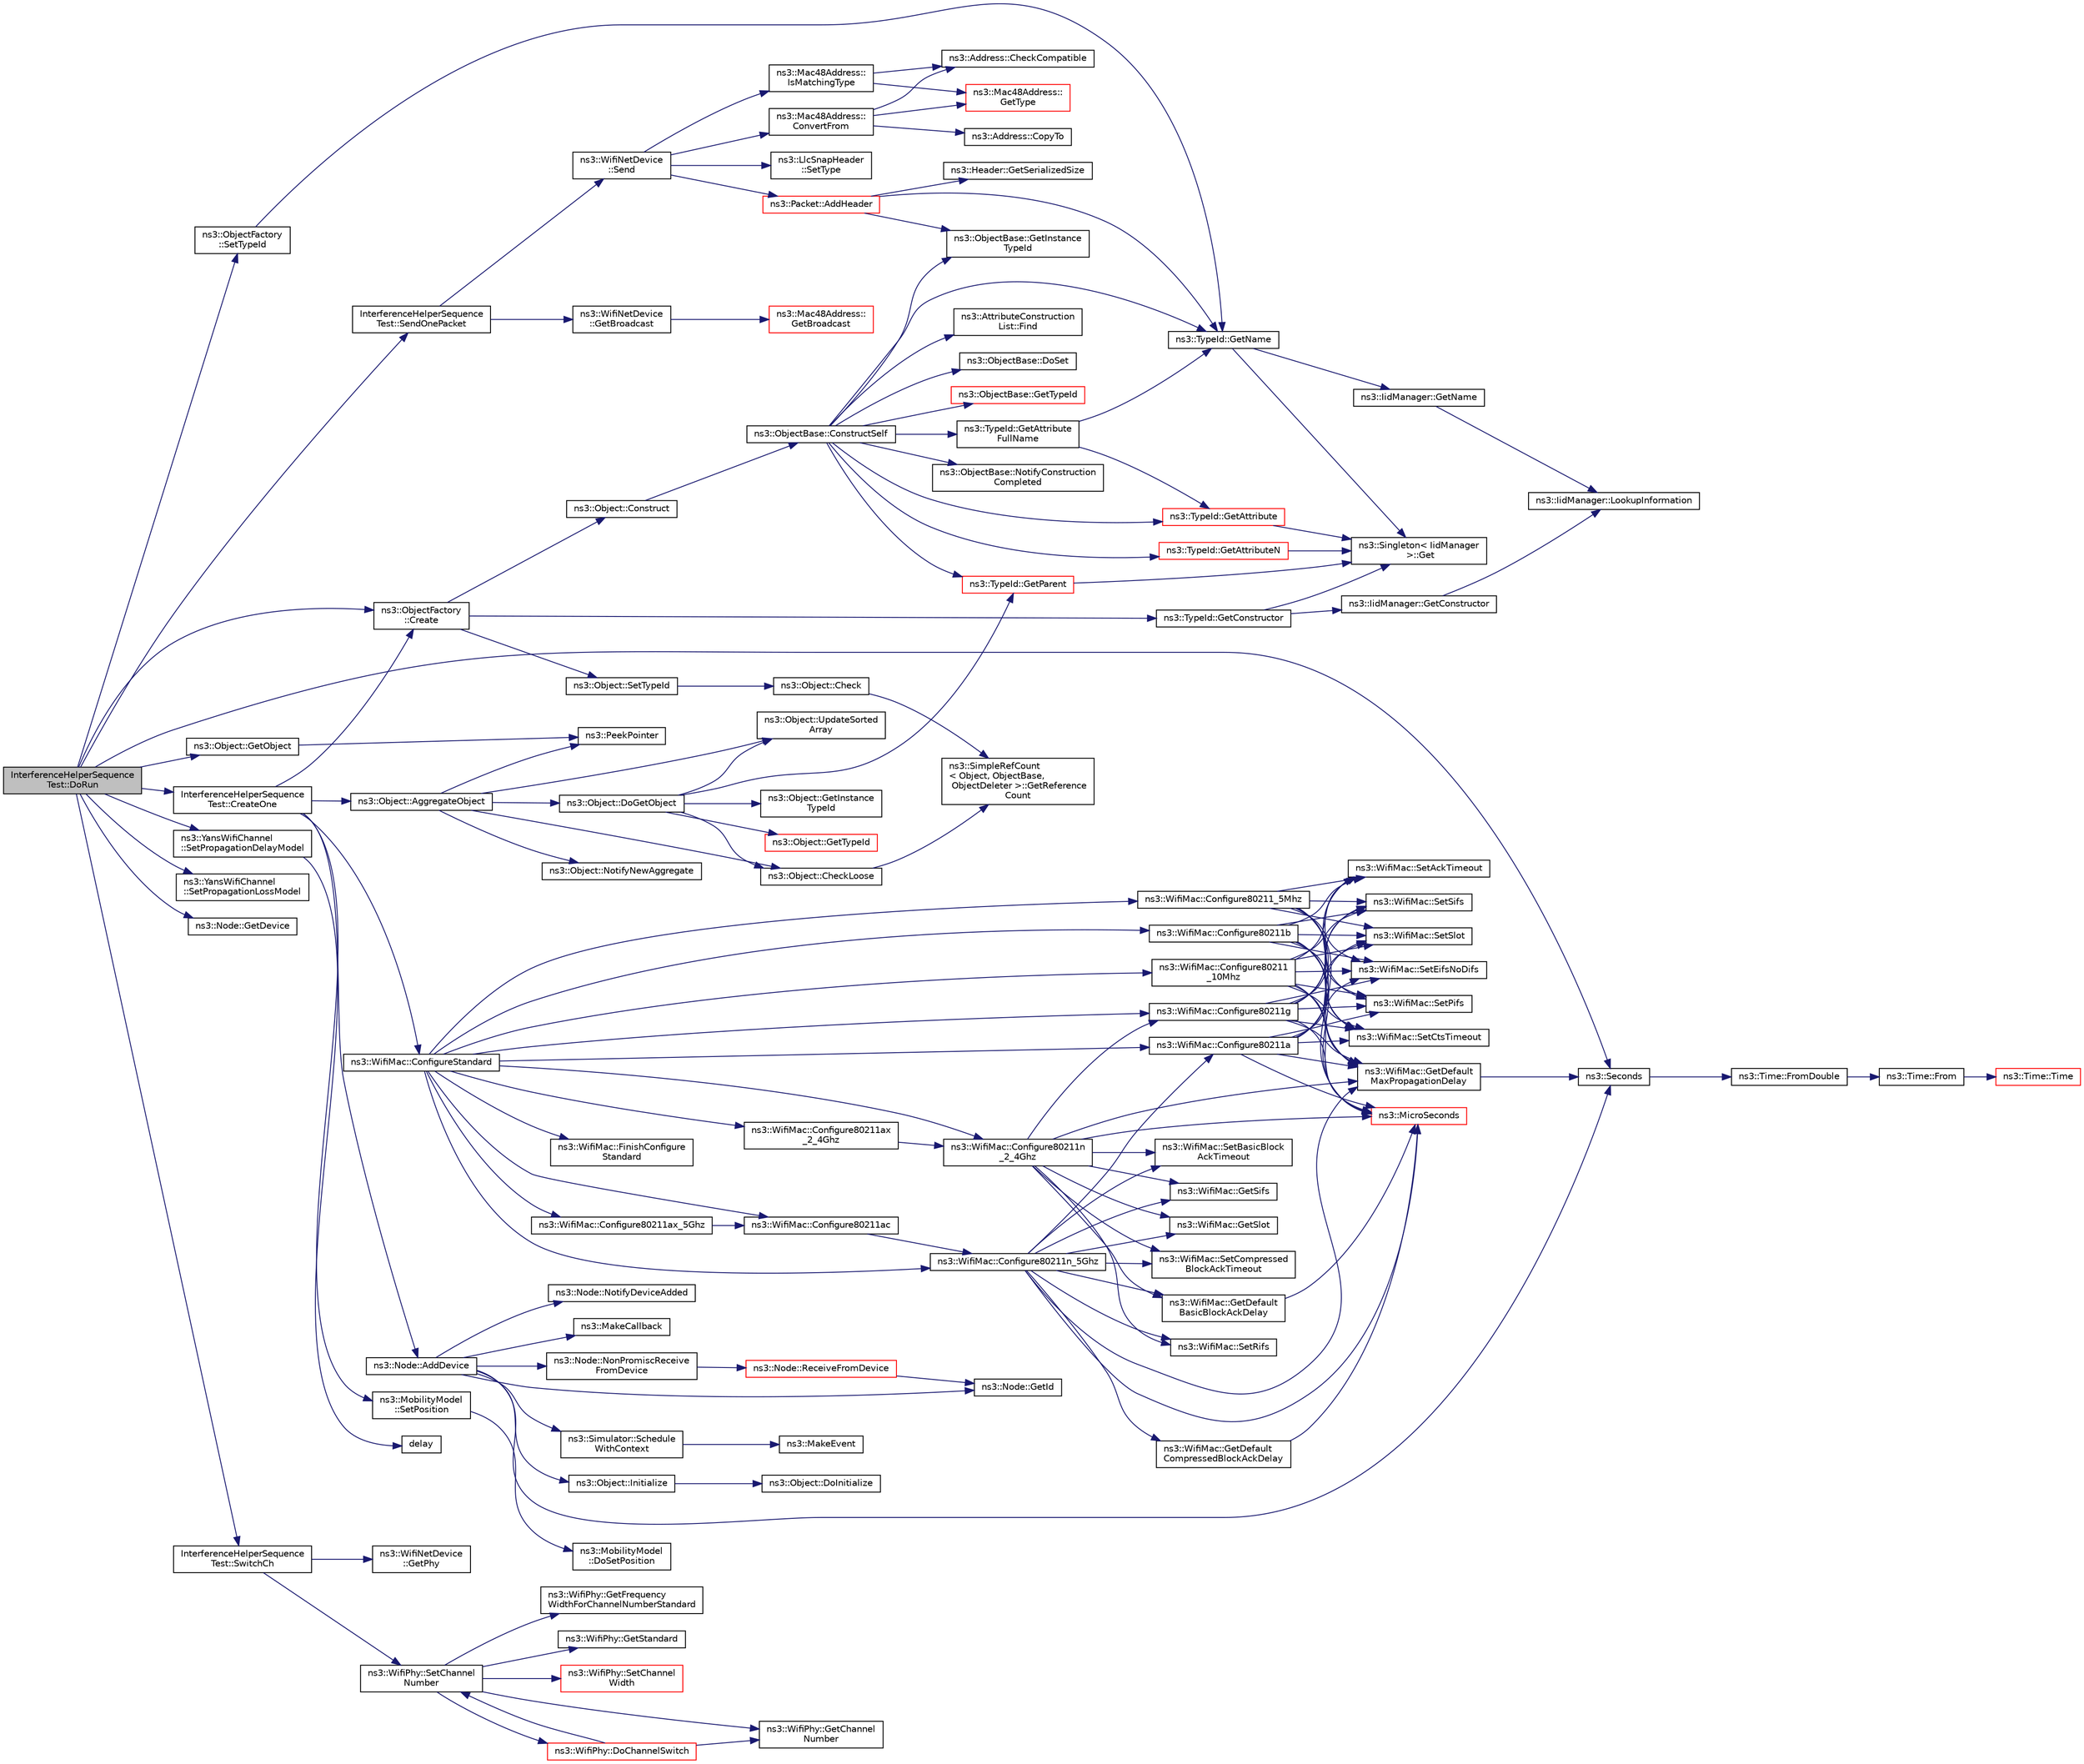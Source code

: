 digraph "InterferenceHelperSequenceTest::DoRun"
{
  edge [fontname="Helvetica",fontsize="10",labelfontname="Helvetica",labelfontsize="10"];
  node [fontname="Helvetica",fontsize="10",shape=record];
  rankdir="LR";
  Node1 [label="InterferenceHelperSequence\lTest::DoRun",height=0.2,width=0.4,color="black", fillcolor="grey75", style="filled", fontcolor="black"];
  Node1 -> Node2 [color="midnightblue",fontsize="10",style="solid"];
  Node2 [label="ns3::ObjectFactory\l::SetTypeId",height=0.2,width=0.4,color="black", fillcolor="white", style="filled",URL="$d5/d0d/classns3_1_1ObjectFactory.html#a77dcd099064038a1eb7a6b8251229ec3"];
  Node2 -> Node3 [color="midnightblue",fontsize="10",style="solid"];
  Node3 [label="ns3::TypeId::GetName",height=0.2,width=0.4,color="black", fillcolor="white", style="filled",URL="$d6/d11/classns3_1_1TypeId.html#aa3c41c79ae428b3cb396a9c6bb3ef314"];
  Node3 -> Node4 [color="midnightblue",fontsize="10",style="solid"];
  Node4 [label="ns3::Singleton\< IidManager\l \>::Get",height=0.2,width=0.4,color="black", fillcolor="white", style="filled",URL="$d8/d77/classns3_1_1Singleton.html#a80a2cd3c25a27ea72add7a9f7a141ffa"];
  Node3 -> Node5 [color="midnightblue",fontsize="10",style="solid"];
  Node5 [label="ns3::IidManager::GetName",height=0.2,width=0.4,color="black", fillcolor="white", style="filled",URL="$d4/d1c/classns3_1_1IidManager.html#a5d68d0f0f44594dcdec239dbdb5bf53c"];
  Node5 -> Node6 [color="midnightblue",fontsize="10",style="solid"];
  Node6 [label="ns3::IidManager::LookupInformation",height=0.2,width=0.4,color="black", fillcolor="white", style="filled",URL="$d4/d1c/classns3_1_1IidManager.html#a6b1f4ba2815dba27a377e8a8db2384cf"];
  Node1 -> Node7 [color="midnightblue",fontsize="10",style="solid"];
  Node7 [label="ns3::ObjectFactory\l::Create",height=0.2,width=0.4,color="black", fillcolor="white", style="filled",URL="$d5/d0d/classns3_1_1ObjectFactory.html#a18152e93f0a6fe184ed7300cb31e9896"];
  Node7 -> Node8 [color="midnightblue",fontsize="10",style="solid"];
  Node8 [label="ns3::TypeId::GetConstructor",height=0.2,width=0.4,color="black", fillcolor="white", style="filled",URL="$d6/d11/classns3_1_1TypeId.html#ad9b0bc71ee7593a1ff23ff8d53938e95"];
  Node8 -> Node4 [color="midnightblue",fontsize="10",style="solid"];
  Node8 -> Node9 [color="midnightblue",fontsize="10",style="solid"];
  Node9 [label="ns3::IidManager::GetConstructor",height=0.2,width=0.4,color="black", fillcolor="white", style="filled",URL="$d4/d1c/classns3_1_1IidManager.html#ab10b30abe7efc5456b7930aab8638280"];
  Node9 -> Node6 [color="midnightblue",fontsize="10",style="solid"];
  Node7 -> Node10 [color="midnightblue",fontsize="10",style="solid"];
  Node10 [label="ns3::Object::SetTypeId",height=0.2,width=0.4,color="black", fillcolor="white", style="filled",URL="$d9/d77/classns3_1_1Object.html#a19b1ebd8ec8fe404845e665880a6c5ad"];
  Node10 -> Node11 [color="midnightblue",fontsize="10",style="solid"];
  Node11 [label="ns3::Object::Check",height=0.2,width=0.4,color="black", fillcolor="white", style="filled",URL="$d9/d77/classns3_1_1Object.html#a7e7f89fb0a81d0189cbcacee64b67e4e"];
  Node11 -> Node12 [color="midnightblue",fontsize="10",style="solid"];
  Node12 [label="ns3::SimpleRefCount\l\< Object, ObjectBase,\l ObjectDeleter \>::GetReference\lCount",height=0.2,width=0.4,color="black", fillcolor="white", style="filled",URL="$da/da1/classns3_1_1SimpleRefCount.html#a05378396c93bcc7d6bf78a9ee9ae9cca"];
  Node7 -> Node13 [color="midnightblue",fontsize="10",style="solid"];
  Node13 [label="ns3::Object::Construct",height=0.2,width=0.4,color="black", fillcolor="white", style="filled",URL="$d9/d77/classns3_1_1Object.html#a636e8411dc5228771f45c9b805d348fa"];
  Node13 -> Node14 [color="midnightblue",fontsize="10",style="solid"];
  Node14 [label="ns3::ObjectBase::ConstructSelf",height=0.2,width=0.4,color="black", fillcolor="white", style="filled",URL="$d2/dac/classns3_1_1ObjectBase.html#a5cda18dec6d0744cb652a3ed60056958"];
  Node14 -> Node15 [color="midnightblue",fontsize="10",style="solid"];
  Node15 [label="ns3::ObjectBase::GetInstance\lTypeId",height=0.2,width=0.4,color="black", fillcolor="white", style="filled",URL="$d2/dac/classns3_1_1ObjectBase.html#abe5b43a6f5b99a92a4c3122db31f06fb"];
  Node14 -> Node3 [color="midnightblue",fontsize="10",style="solid"];
  Node14 -> Node16 [color="midnightblue",fontsize="10",style="solid"];
  Node16 [label="ns3::TypeId::GetAttributeN",height=0.2,width=0.4,color="red", fillcolor="white", style="filled",URL="$d6/d11/classns3_1_1TypeId.html#a679c4713f613126a51eb400b345302cb"];
  Node16 -> Node4 [color="midnightblue",fontsize="10",style="solid"];
  Node14 -> Node17 [color="midnightblue",fontsize="10",style="solid"];
  Node17 [label="ns3::TypeId::GetAttribute",height=0.2,width=0.4,color="red", fillcolor="white", style="filled",URL="$d6/d11/classns3_1_1TypeId.html#aa1b746e64e606f94cbedda7cf89788c2"];
  Node17 -> Node4 [color="midnightblue",fontsize="10",style="solid"];
  Node14 -> Node18 [color="midnightblue",fontsize="10",style="solid"];
  Node18 [label="ns3::AttributeConstruction\lList::Find",height=0.2,width=0.4,color="black", fillcolor="white", style="filled",URL="$d3/df3/classns3_1_1AttributeConstructionList.html#a22de5cf3e1bcd9dc6c7748fc911811b4"];
  Node14 -> Node19 [color="midnightblue",fontsize="10",style="solid"];
  Node19 [label="ns3::ObjectBase::DoSet",height=0.2,width=0.4,color="black", fillcolor="white", style="filled",URL="$d2/dac/classns3_1_1ObjectBase.html#afe5f2f7b2fabc99aa33f9bb434e3b695"];
  Node14 -> Node20 [color="midnightblue",fontsize="10",style="solid"];
  Node20 [label="ns3::TypeId::GetAttribute\lFullName",height=0.2,width=0.4,color="black", fillcolor="white", style="filled",URL="$d6/d11/classns3_1_1TypeId.html#a1da5483f43630ea65952099fc39944a2"];
  Node20 -> Node17 [color="midnightblue",fontsize="10",style="solid"];
  Node20 -> Node3 [color="midnightblue",fontsize="10",style="solid"];
  Node14 -> Node21 [color="midnightblue",fontsize="10",style="solid"];
  Node21 [label="ns3::TypeId::GetParent",height=0.2,width=0.4,color="red", fillcolor="white", style="filled",URL="$d6/d11/classns3_1_1TypeId.html#ac51f28398d2ef1f9a7790047c43dd22c"];
  Node21 -> Node4 [color="midnightblue",fontsize="10",style="solid"];
  Node14 -> Node22 [color="midnightblue",fontsize="10",style="solid"];
  Node22 [label="ns3::ObjectBase::GetTypeId",height=0.2,width=0.4,color="red", fillcolor="white", style="filled",URL="$d2/dac/classns3_1_1ObjectBase.html#a2b870298ebceaaeffc9d65e15c022eac"];
  Node14 -> Node23 [color="midnightblue",fontsize="10",style="solid"];
  Node23 [label="ns3::ObjectBase::NotifyConstruction\lCompleted",height=0.2,width=0.4,color="black", fillcolor="white", style="filled",URL="$d2/dac/classns3_1_1ObjectBase.html#aa349348317dbdb62a7ee1df89db1eb8b"];
  Node1 -> Node24 [color="midnightblue",fontsize="10",style="solid"];
  Node24 [label="ns3::YansWifiChannel\l::SetPropagationDelayModel",height=0.2,width=0.4,color="black", fillcolor="white", style="filled",URL="$d3/df5/classns3_1_1YansWifiChannel.html#a51ebdd5a1d897dc46cf9783ac2879b98"];
  Node24 -> Node25 [color="midnightblue",fontsize="10",style="solid"];
  Node25 [label="delay",height=0.2,width=0.4,color="black", fillcolor="white", style="filled",URL="$d8/d68/lte_2model_2fading-traces_2fading__trace__generator_8m.html#a7964e6aa8f61a9d28973c8267a606ad8"];
  Node1 -> Node26 [color="midnightblue",fontsize="10",style="solid"];
  Node26 [label="ns3::YansWifiChannel\l::SetPropagationLossModel",height=0.2,width=0.4,color="black", fillcolor="white", style="filled",URL="$d3/df5/classns3_1_1YansWifiChannel.html#ad2f92be1fb34be0075141cbb4f779191"];
  Node1 -> Node27 [color="midnightblue",fontsize="10",style="solid"];
  Node27 [label="InterferenceHelperSequence\lTest::CreateOne",height=0.2,width=0.4,color="black", fillcolor="white", style="filled",URL="$de/dcf/classInterferenceHelperSequenceTest.html#aaf6b2c6dc1b1c6abf0743b018e78544a"];
  Node27 -> Node7 [color="midnightblue",fontsize="10",style="solid"];
  Node27 -> Node28 [color="midnightblue",fontsize="10",style="solid"];
  Node28 [label="ns3::WifiMac::ConfigureStandard",height=0.2,width=0.4,color="black", fillcolor="white", style="filled",URL="$d4/d7c/classns3_1_1WifiMac.html#a16ec5352c804df83e42159ab4e2e73d8"];
  Node28 -> Node29 [color="midnightblue",fontsize="10",style="solid"];
  Node29 [label="ns3::WifiMac::Configure80211a",height=0.2,width=0.4,color="black", fillcolor="white", style="filled",URL="$d4/d7c/classns3_1_1WifiMac.html#a943b3ecf94ab4a55fab61b36d2ccd1ea"];
  Node29 -> Node30 [color="midnightblue",fontsize="10",style="solid"];
  Node30 [label="ns3::WifiMac::SetSifs",height=0.2,width=0.4,color="black", fillcolor="white", style="filled",URL="$d4/d7c/classns3_1_1WifiMac.html#af537fb3227ff6a886c00cebfe2674807"];
  Node29 -> Node31 [color="midnightblue",fontsize="10",style="solid"];
  Node31 [label="ns3::MicroSeconds",height=0.2,width=0.4,color="red", fillcolor="white", style="filled",URL="$d1/dec/group__timecivil.html#ga17465a639c8d1464e76538afdd78a9f0"];
  Node29 -> Node32 [color="midnightblue",fontsize="10",style="solid"];
  Node32 [label="ns3::WifiMac::SetSlot",height=0.2,width=0.4,color="black", fillcolor="white", style="filled",URL="$d4/d7c/classns3_1_1WifiMac.html#aa893e7f687659bc0e00ac00acf06a40f"];
  Node29 -> Node33 [color="midnightblue",fontsize="10",style="solid"];
  Node33 [label="ns3::WifiMac::SetEifsNoDifs",height=0.2,width=0.4,color="black", fillcolor="white", style="filled",URL="$d4/d7c/classns3_1_1WifiMac.html#aa899e0f0a0b3316b4a66876643fe87f5"];
  Node29 -> Node34 [color="midnightblue",fontsize="10",style="solid"];
  Node34 [label="ns3::WifiMac::SetPifs",height=0.2,width=0.4,color="black", fillcolor="white", style="filled",URL="$d4/d7c/classns3_1_1WifiMac.html#a5be0d3689d1669b637bbe0fed2a7e287"];
  Node29 -> Node35 [color="midnightblue",fontsize="10",style="solid"];
  Node35 [label="ns3::WifiMac::SetCtsTimeout",height=0.2,width=0.4,color="black", fillcolor="white", style="filled",URL="$d4/d7c/classns3_1_1WifiMac.html#af803f882030d1b367407af43f82d8c13"];
  Node29 -> Node36 [color="midnightblue",fontsize="10",style="solid"];
  Node36 [label="ns3::WifiMac::GetDefault\lMaxPropagationDelay",height=0.2,width=0.4,color="black", fillcolor="white", style="filled",URL="$d4/d7c/classns3_1_1WifiMac.html#a532b1611ce6a3ece041e4d2d9d582876"];
  Node36 -> Node37 [color="midnightblue",fontsize="10",style="solid"];
  Node37 [label="ns3::Seconds",height=0.2,width=0.4,color="black", fillcolor="white", style="filled",URL="$d1/dec/group__timecivil.html#ga33c34b816f8ff6628e33d5c8e9713b9e"];
  Node37 -> Node38 [color="midnightblue",fontsize="10",style="solid"];
  Node38 [label="ns3::Time::FromDouble",height=0.2,width=0.4,color="black", fillcolor="white", style="filled",URL="$dc/d04/classns3_1_1Time.html#a60e845f4a74e62495b86356afe604cb4"];
  Node38 -> Node39 [color="midnightblue",fontsize="10",style="solid"];
  Node39 [label="ns3::Time::From",height=0.2,width=0.4,color="black", fillcolor="white", style="filled",URL="$dc/d04/classns3_1_1Time.html#a34e4acc13d0e08cc8cb9cd3b838b9baf"];
  Node39 -> Node40 [color="midnightblue",fontsize="10",style="solid"];
  Node40 [label="ns3::Time::Time",height=0.2,width=0.4,color="red", fillcolor="white", style="filled",URL="$dc/d04/classns3_1_1Time.html#a8a39dc1b8cbbd7fe6d940e492d1b925e"];
  Node29 -> Node41 [color="midnightblue",fontsize="10",style="solid"];
  Node41 [label="ns3::WifiMac::SetAckTimeout",height=0.2,width=0.4,color="black", fillcolor="white", style="filled",URL="$d4/d7c/classns3_1_1WifiMac.html#a42c8acb7dec6b7f9d01d568fd21f2e3e"];
  Node28 -> Node42 [color="midnightblue",fontsize="10",style="solid"];
  Node42 [label="ns3::WifiMac::Configure80211b",height=0.2,width=0.4,color="black", fillcolor="white", style="filled",URL="$d4/d7c/classns3_1_1WifiMac.html#a71071ac76d23188d7709bace54639998"];
  Node42 -> Node30 [color="midnightblue",fontsize="10",style="solid"];
  Node42 -> Node31 [color="midnightblue",fontsize="10",style="solid"];
  Node42 -> Node32 [color="midnightblue",fontsize="10",style="solid"];
  Node42 -> Node33 [color="midnightblue",fontsize="10",style="solid"];
  Node42 -> Node34 [color="midnightblue",fontsize="10",style="solid"];
  Node42 -> Node35 [color="midnightblue",fontsize="10",style="solid"];
  Node42 -> Node36 [color="midnightblue",fontsize="10",style="solid"];
  Node42 -> Node41 [color="midnightblue",fontsize="10",style="solid"];
  Node28 -> Node43 [color="midnightblue",fontsize="10",style="solid"];
  Node43 [label="ns3::WifiMac::Configure80211g",height=0.2,width=0.4,color="black", fillcolor="white", style="filled",URL="$d4/d7c/classns3_1_1WifiMac.html#a827eace56408e746fd89edbec397f6c9"];
  Node43 -> Node30 [color="midnightblue",fontsize="10",style="solid"];
  Node43 -> Node31 [color="midnightblue",fontsize="10",style="solid"];
  Node43 -> Node32 [color="midnightblue",fontsize="10",style="solid"];
  Node43 -> Node33 [color="midnightblue",fontsize="10",style="solid"];
  Node43 -> Node34 [color="midnightblue",fontsize="10",style="solid"];
  Node43 -> Node35 [color="midnightblue",fontsize="10",style="solid"];
  Node43 -> Node36 [color="midnightblue",fontsize="10",style="solid"];
  Node43 -> Node41 [color="midnightblue",fontsize="10",style="solid"];
  Node28 -> Node44 [color="midnightblue",fontsize="10",style="solid"];
  Node44 [label="ns3::WifiMac::Configure80211\l_10Mhz",height=0.2,width=0.4,color="black", fillcolor="white", style="filled",URL="$d4/d7c/classns3_1_1WifiMac.html#a9c463197da57525dbb5ca3597bf3723f"];
  Node44 -> Node30 [color="midnightblue",fontsize="10",style="solid"];
  Node44 -> Node31 [color="midnightblue",fontsize="10",style="solid"];
  Node44 -> Node32 [color="midnightblue",fontsize="10",style="solid"];
  Node44 -> Node33 [color="midnightblue",fontsize="10",style="solid"];
  Node44 -> Node34 [color="midnightblue",fontsize="10",style="solid"];
  Node44 -> Node35 [color="midnightblue",fontsize="10",style="solid"];
  Node44 -> Node36 [color="midnightblue",fontsize="10",style="solid"];
  Node44 -> Node41 [color="midnightblue",fontsize="10",style="solid"];
  Node28 -> Node45 [color="midnightblue",fontsize="10",style="solid"];
  Node45 [label="ns3::WifiMac::Configure80211_5Mhz",height=0.2,width=0.4,color="black", fillcolor="white", style="filled",URL="$d4/d7c/classns3_1_1WifiMac.html#acf8a2b425758ad26ffbe32068156a4a0"];
  Node45 -> Node30 [color="midnightblue",fontsize="10",style="solid"];
  Node45 -> Node31 [color="midnightblue",fontsize="10",style="solid"];
  Node45 -> Node32 [color="midnightblue",fontsize="10",style="solid"];
  Node45 -> Node33 [color="midnightblue",fontsize="10",style="solid"];
  Node45 -> Node34 [color="midnightblue",fontsize="10",style="solid"];
  Node45 -> Node35 [color="midnightblue",fontsize="10",style="solid"];
  Node45 -> Node36 [color="midnightblue",fontsize="10",style="solid"];
  Node45 -> Node41 [color="midnightblue",fontsize="10",style="solid"];
  Node28 -> Node46 [color="midnightblue",fontsize="10",style="solid"];
  Node46 [label="ns3::WifiMac::Configure80211n\l_2_4Ghz",height=0.2,width=0.4,color="black", fillcolor="white", style="filled",URL="$d4/d7c/classns3_1_1WifiMac.html#ab263ee8ba60441bf96a9c9debb0c99e6"];
  Node46 -> Node43 [color="midnightblue",fontsize="10",style="solid"];
  Node46 -> Node47 [color="midnightblue",fontsize="10",style="solid"];
  Node47 [label="ns3::WifiMac::SetRifs",height=0.2,width=0.4,color="black", fillcolor="white", style="filled",URL="$d4/d7c/classns3_1_1WifiMac.html#a1aecc5dc30142884e09a80c9e708c56c"];
  Node46 -> Node31 [color="midnightblue",fontsize="10",style="solid"];
  Node46 -> Node48 [color="midnightblue",fontsize="10",style="solid"];
  Node48 [label="ns3::WifiMac::SetBasicBlock\lAckTimeout",height=0.2,width=0.4,color="black", fillcolor="white", style="filled",URL="$d4/d7c/classns3_1_1WifiMac.html#a77f3d5d77174ab4208e773adb504de3b"];
  Node46 -> Node49 [color="midnightblue",fontsize="10",style="solid"];
  Node49 [label="ns3::WifiMac::GetSifs",height=0.2,width=0.4,color="black", fillcolor="white", style="filled",URL="$d4/d7c/classns3_1_1WifiMac.html#ab6e55175c39884e7884b94a3514eb739"];
  Node46 -> Node50 [color="midnightblue",fontsize="10",style="solid"];
  Node50 [label="ns3::WifiMac::GetSlot",height=0.2,width=0.4,color="black", fillcolor="white", style="filled",URL="$d4/d7c/classns3_1_1WifiMac.html#a5055536fb58a64f43ccf6fa41702e3fd"];
  Node46 -> Node51 [color="midnightblue",fontsize="10",style="solid"];
  Node51 [label="ns3::WifiMac::GetDefault\lBasicBlockAckDelay",height=0.2,width=0.4,color="black", fillcolor="white", style="filled",URL="$d4/d7c/classns3_1_1WifiMac.html#a8c100403c8a8dbb5757ba0b0a837f62e"];
  Node51 -> Node31 [color="midnightblue",fontsize="10",style="solid"];
  Node46 -> Node36 [color="midnightblue",fontsize="10",style="solid"];
  Node46 -> Node52 [color="midnightblue",fontsize="10",style="solid"];
  Node52 [label="ns3::WifiMac::SetCompressed\lBlockAckTimeout",height=0.2,width=0.4,color="black", fillcolor="white", style="filled",URL="$d4/d7c/classns3_1_1WifiMac.html#a37abec00070d23923703ebcf5151e84e"];
  Node28 -> Node53 [color="midnightblue",fontsize="10",style="solid"];
  Node53 [label="ns3::WifiMac::Configure80211n_5Ghz",height=0.2,width=0.4,color="black", fillcolor="white", style="filled",URL="$d4/d7c/classns3_1_1WifiMac.html#ae1407b7d661b9a712bdd95cffbef1e0f"];
  Node53 -> Node29 [color="midnightblue",fontsize="10",style="solid"];
  Node53 -> Node47 [color="midnightblue",fontsize="10",style="solid"];
  Node53 -> Node31 [color="midnightblue",fontsize="10",style="solid"];
  Node53 -> Node48 [color="midnightblue",fontsize="10",style="solid"];
  Node53 -> Node49 [color="midnightblue",fontsize="10",style="solid"];
  Node53 -> Node50 [color="midnightblue",fontsize="10",style="solid"];
  Node53 -> Node51 [color="midnightblue",fontsize="10",style="solid"];
  Node53 -> Node36 [color="midnightblue",fontsize="10",style="solid"];
  Node53 -> Node52 [color="midnightblue",fontsize="10",style="solid"];
  Node53 -> Node54 [color="midnightblue",fontsize="10",style="solid"];
  Node54 [label="ns3::WifiMac::GetDefault\lCompressedBlockAckDelay",height=0.2,width=0.4,color="black", fillcolor="white", style="filled",URL="$d4/d7c/classns3_1_1WifiMac.html#ab9fd98db7f41200b9813fbd9d819a66d"];
  Node54 -> Node31 [color="midnightblue",fontsize="10",style="solid"];
  Node28 -> Node55 [color="midnightblue",fontsize="10",style="solid"];
  Node55 [label="ns3::WifiMac::Configure80211ac",height=0.2,width=0.4,color="black", fillcolor="white", style="filled",URL="$d4/d7c/classns3_1_1WifiMac.html#ae5ebb39bedd14fbff677b5948d6801ab"];
  Node55 -> Node53 [color="midnightblue",fontsize="10",style="solid"];
  Node28 -> Node56 [color="midnightblue",fontsize="10",style="solid"];
  Node56 [label="ns3::WifiMac::Configure80211ax\l_2_4Ghz",height=0.2,width=0.4,color="black", fillcolor="white", style="filled",URL="$d4/d7c/classns3_1_1WifiMac.html#a244d95e24bc602959e5ef2214d635115"];
  Node56 -> Node46 [color="midnightblue",fontsize="10",style="solid"];
  Node28 -> Node57 [color="midnightblue",fontsize="10",style="solid"];
  Node57 [label="ns3::WifiMac::Configure80211ax_5Ghz",height=0.2,width=0.4,color="black", fillcolor="white", style="filled",URL="$d4/d7c/classns3_1_1WifiMac.html#af0c5ea359558e4a6c83dc91c570f7488"];
  Node57 -> Node55 [color="midnightblue",fontsize="10",style="solid"];
  Node28 -> Node58 [color="midnightblue",fontsize="10",style="solid"];
  Node58 [label="ns3::WifiMac::FinishConfigure\lStandard",height=0.2,width=0.4,color="black", fillcolor="white", style="filled",URL="$d4/d7c/classns3_1_1WifiMac.html#a72260f22e273c8b11aa0453adf092768"];
  Node27 -> Node59 [color="midnightblue",fontsize="10",style="solid"];
  Node59 [label="ns3::MobilityModel\l::SetPosition",height=0.2,width=0.4,color="black", fillcolor="white", style="filled",URL="$d4/dc5/classns3_1_1MobilityModel.html#ac584b3d5a309709d2f13ed6ada1e7640"];
  Node59 -> Node60 [color="midnightblue",fontsize="10",style="solid"];
  Node60 [label="ns3::MobilityModel\l::DoSetPosition",height=0.2,width=0.4,color="black", fillcolor="white", style="filled",URL="$d4/dc5/classns3_1_1MobilityModel.html#aa2f52cd86754da71ac649413c049785e"];
  Node27 -> Node61 [color="midnightblue",fontsize="10",style="solid"];
  Node61 [label="ns3::Object::AggregateObject",height=0.2,width=0.4,color="black", fillcolor="white", style="filled",URL="$d9/d77/classns3_1_1Object.html#a79dd435d300f3deca814553f561a2922"];
  Node61 -> Node62 [color="midnightblue",fontsize="10",style="solid"];
  Node62 [label="ns3::Object::CheckLoose",height=0.2,width=0.4,color="black", fillcolor="white", style="filled",URL="$d9/d77/classns3_1_1Object.html#a0236cc5b512a7de2aeb4e42f53f23432"];
  Node62 -> Node12 [color="midnightblue",fontsize="10",style="solid"];
  Node61 -> Node63 [color="midnightblue",fontsize="10",style="solid"];
  Node63 [label="ns3::PeekPointer",height=0.2,width=0.4,color="black", fillcolor="white", style="filled",URL="$d7/d2e/namespacens3.html#af2a7557fe9afdd98d8f6f8f6e412cf5a"];
  Node61 -> Node64 [color="midnightblue",fontsize="10",style="solid"];
  Node64 [label="ns3::Object::DoGetObject",height=0.2,width=0.4,color="black", fillcolor="white", style="filled",URL="$d9/d77/classns3_1_1Object.html#a3ee161b5ced0991bcb0a7aef2f6645f1"];
  Node64 -> Node62 [color="midnightblue",fontsize="10",style="solid"];
  Node64 -> Node65 [color="midnightblue",fontsize="10",style="solid"];
  Node65 [label="ns3::Object::GetTypeId",height=0.2,width=0.4,color="red", fillcolor="white", style="filled",URL="$d9/d77/classns3_1_1Object.html#a1d040243983ab74ec923bde26d7cb7e7",tooltip="Register this type. "];
  Node64 -> Node66 [color="midnightblue",fontsize="10",style="solid"];
  Node66 [label="ns3::Object::GetInstance\lTypeId",height=0.2,width=0.4,color="black", fillcolor="white", style="filled",URL="$d9/d77/classns3_1_1Object.html#a51e5994fa4b6eae32d719ad69f8fcbf5"];
  Node64 -> Node21 [color="midnightblue",fontsize="10",style="solid"];
  Node64 -> Node67 [color="midnightblue",fontsize="10",style="solid"];
  Node67 [label="ns3::Object::UpdateSorted\lArray",height=0.2,width=0.4,color="black", fillcolor="white", style="filled",URL="$d9/d77/classns3_1_1Object.html#adb379c50ccca82c52a2973be4722be84"];
  Node61 -> Node67 [color="midnightblue",fontsize="10",style="solid"];
  Node61 -> Node68 [color="midnightblue",fontsize="10",style="solid"];
  Node68 [label="ns3::Object::NotifyNewAggregate",height=0.2,width=0.4,color="black", fillcolor="white", style="filled",URL="$d9/d77/classns3_1_1Object.html#a1bd7211125185a6cd511c35fea4e500f"];
  Node27 -> Node69 [color="midnightblue",fontsize="10",style="solid"];
  Node69 [label="ns3::Node::AddDevice",height=0.2,width=0.4,color="black", fillcolor="white", style="filled",URL="$dd/ded/classns3_1_1Node.html#a42ff83ee1d5d1649c770d3f5b62375de",tooltip="Associate a NetDevice to this node. "];
  Node69 -> Node70 [color="midnightblue",fontsize="10",style="solid"];
  Node70 [label="ns3::MakeCallback",height=0.2,width=0.4,color="black", fillcolor="white", style="filled",URL="$dd/de0/group__makecallbackmemptr.html#ga9376283685aa99d204048d6a4b7610a4"];
  Node69 -> Node71 [color="midnightblue",fontsize="10",style="solid"];
  Node71 [label="ns3::Node::NonPromiscReceive\lFromDevice",height=0.2,width=0.4,color="black", fillcolor="white", style="filled",URL="$dd/ded/classns3_1_1Node.html#a72ebf5bdc911879511f1e249d471f7e5",tooltip="Receive a packet from a device in non-promiscuous mode. "];
  Node71 -> Node72 [color="midnightblue",fontsize="10",style="solid"];
  Node72 [label="ns3::Node::ReceiveFromDevice",height=0.2,width=0.4,color="red", fillcolor="white", style="filled",URL="$dd/ded/classns3_1_1Node.html#a6cbe61c071c85bb3ba5d4843132cd119",tooltip="Receive a packet from a device. "];
  Node72 -> Node73 [color="midnightblue",fontsize="10",style="solid"];
  Node73 [label="ns3::Node::GetId",height=0.2,width=0.4,color="black", fillcolor="white", style="filled",URL="$dd/ded/classns3_1_1Node.html#aaf49b64a843565ce3812326313b370ac"];
  Node69 -> Node74 [color="midnightblue",fontsize="10",style="solid"];
  Node74 [label="ns3::Simulator::Schedule\lWithContext",height=0.2,width=0.4,color="black", fillcolor="white", style="filled",URL="$d7/deb/classns3_1_1Simulator.html#a86dbaef45a15a42365d7d2ae550449f6"];
  Node74 -> Node75 [color="midnightblue",fontsize="10",style="solid"];
  Node75 [label="ns3::MakeEvent",height=0.2,width=0.4,color="black", fillcolor="white", style="filled",URL="$d0/dac/group__makeeventfnptr.html#ga289a28a2497c18a9bd299e5e2014094b"];
  Node69 -> Node73 [color="midnightblue",fontsize="10",style="solid"];
  Node69 -> Node37 [color="midnightblue",fontsize="10",style="solid"];
  Node69 -> Node76 [color="midnightblue",fontsize="10",style="solid"];
  Node76 [label="ns3::Object::Initialize",height=0.2,width=0.4,color="black", fillcolor="white", style="filled",URL="$d9/d77/classns3_1_1Object.html#af4411cb29971772fcd09203474a95078"];
  Node76 -> Node77 [color="midnightblue",fontsize="10",style="solid"];
  Node77 [label="ns3::Object::DoInitialize",height=0.2,width=0.4,color="black", fillcolor="white", style="filled",URL="$d9/d77/classns3_1_1Object.html#af8482a521433409fb5c7f749398c9dbe"];
  Node69 -> Node78 [color="midnightblue",fontsize="10",style="solid"];
  Node78 [label="ns3::Node::NotifyDeviceAdded",height=0.2,width=0.4,color="black", fillcolor="white", style="filled",URL="$dd/ded/classns3_1_1Node.html#ae85e535c650941f4f8ca6845a9f61e42",tooltip="Notifies all the DeviceAdditionListener about the new device added. "];
  Node1 -> Node79 [color="midnightblue",fontsize="10",style="solid"];
  Node79 [label="ns3::Object::GetObject",height=0.2,width=0.4,color="black", fillcolor="white", style="filled",URL="$d9/d77/classns3_1_1Object.html#a13e18c00017096c8381eb651d5bd0783"];
  Node79 -> Node63 [color="midnightblue",fontsize="10",style="solid"];
  Node1 -> Node37 [color="midnightblue",fontsize="10",style="solid"];
  Node1 -> Node80 [color="midnightblue",fontsize="10",style="solid"];
  Node80 [label="InterferenceHelperSequence\lTest::SendOnePacket",height=0.2,width=0.4,color="black", fillcolor="white", style="filled",URL="$de/dcf/classInterferenceHelperSequenceTest.html#a500c7f3465551b4e5f46d59c0fccc0eb"];
  Node80 -> Node81 [color="midnightblue",fontsize="10",style="solid"];
  Node81 [label="ns3::WifiNetDevice\l::Send",height=0.2,width=0.4,color="black", fillcolor="white", style="filled",URL="$df/d58/classns3_1_1WifiNetDevice.html#a14b6919a10da25e74e1c92554106b2c6"];
  Node81 -> Node82 [color="midnightblue",fontsize="10",style="solid"];
  Node82 [label="ns3::Mac48Address::\lIsMatchingType",height=0.2,width=0.4,color="black", fillcolor="white", style="filled",URL="$db/dee/classns3_1_1Mac48Address.html#a55cc1e3c6aa63fd1a4f8f7d9be4ae182"];
  Node82 -> Node83 [color="midnightblue",fontsize="10",style="solid"];
  Node83 [label="ns3::Address::CheckCompatible",height=0.2,width=0.4,color="black", fillcolor="white", style="filled",URL="$d2/d5f/classns3_1_1Address.html#a38688466338cf075e21fe45f7207c51f"];
  Node82 -> Node84 [color="midnightblue",fontsize="10",style="solid"];
  Node84 [label="ns3::Mac48Address::\lGetType",height=0.2,width=0.4,color="red", fillcolor="white", style="filled",URL="$db/dee/classns3_1_1Mac48Address.html#a5d365853b58b7acb2cc1cf905115891b",tooltip="Return the Type of address. "];
  Node81 -> Node85 [color="midnightblue",fontsize="10",style="solid"];
  Node85 [label="ns3::Mac48Address::\lConvertFrom",height=0.2,width=0.4,color="black", fillcolor="white", style="filled",URL="$db/dee/classns3_1_1Mac48Address.html#a911ce13603a9ef837545a032b6523ae4"];
  Node85 -> Node83 [color="midnightblue",fontsize="10",style="solid"];
  Node85 -> Node84 [color="midnightblue",fontsize="10",style="solid"];
  Node85 -> Node86 [color="midnightblue",fontsize="10",style="solid"];
  Node86 [label="ns3::Address::CopyTo",height=0.2,width=0.4,color="black", fillcolor="white", style="filled",URL="$d2/d5f/classns3_1_1Address.html#a6d2f5089f145dc5ce1e20abc263d511d",tooltip="Copy the address bytes into a buffer. "];
  Node81 -> Node87 [color="midnightblue",fontsize="10",style="solid"];
  Node87 [label="ns3::LlcSnapHeader\l::SetType",height=0.2,width=0.4,color="black", fillcolor="white", style="filled",URL="$de/d5e/classns3_1_1LlcSnapHeader.html#ad11362908897df050361a0c70ce454fc",tooltip="Set the Ethertype. "];
  Node81 -> Node88 [color="midnightblue",fontsize="10",style="solid"];
  Node88 [label="ns3::Packet::AddHeader",height=0.2,width=0.4,color="red", fillcolor="white", style="filled",URL="$dd/d7a/classns3_1_1Packet.html#a465108c595a0bc592095cbcab1832ed8",tooltip="Add header to this packet. "];
  Node88 -> Node89 [color="midnightblue",fontsize="10",style="solid"];
  Node89 [label="ns3::Header::GetSerializedSize",height=0.2,width=0.4,color="black", fillcolor="white", style="filled",URL="$d6/dae/classns3_1_1Header.html#a6ef0497eabc1b1fb0ad42738eb73f934"];
  Node88 -> Node15 [color="midnightblue",fontsize="10",style="solid"];
  Node88 -> Node3 [color="midnightblue",fontsize="10",style="solid"];
  Node80 -> Node90 [color="midnightblue",fontsize="10",style="solid"];
  Node90 [label="ns3::WifiNetDevice\l::GetBroadcast",height=0.2,width=0.4,color="black", fillcolor="white", style="filled",URL="$df/d58/classns3_1_1WifiNetDevice.html#a1f57fa65d2e877ab6ea7739d34de2abb"];
  Node90 -> Node91 [color="midnightblue",fontsize="10",style="solid"];
  Node91 [label="ns3::Mac48Address::\lGetBroadcast",height=0.2,width=0.4,color="red", fillcolor="white", style="filled",URL="$db/dee/classns3_1_1Mac48Address.html#a55156e302c6bf950c0b558365adbde84"];
  Node1 -> Node92 [color="midnightblue",fontsize="10",style="solid"];
  Node92 [label="ns3::Node::GetDevice",height=0.2,width=0.4,color="black", fillcolor="white", style="filled",URL="$dd/ded/classns3_1_1Node.html#a5918dfd24ef632efc9a83a5f6561c76e",tooltip="Retrieve the index-th NetDevice associated to this node. "];
  Node1 -> Node93 [color="midnightblue",fontsize="10",style="solid"];
  Node93 [label="InterferenceHelperSequence\lTest::SwitchCh",height=0.2,width=0.4,color="black", fillcolor="white", style="filled",URL="$de/dcf/classInterferenceHelperSequenceTest.html#a234954d61db7af02e56247aec19ca33d"];
  Node93 -> Node94 [color="midnightblue",fontsize="10",style="solid"];
  Node94 [label="ns3::WifiNetDevice\l::GetPhy",height=0.2,width=0.4,color="black", fillcolor="white", style="filled",URL="$df/d58/classns3_1_1WifiNetDevice.html#a6a752f4afd2e28b04c83ba26568efd78"];
  Node93 -> Node95 [color="midnightblue",fontsize="10",style="solid"];
  Node95 [label="ns3::WifiPhy::SetChannel\lNumber",height=0.2,width=0.4,color="black", fillcolor="white", style="filled",URL="$d6/d5a/classns3_1_1WifiPhy.html#a2d13cf6ae4c185cae8516516afe4a32a",tooltip="Set channel number. "];
  Node95 -> Node96 [color="midnightblue",fontsize="10",style="solid"];
  Node96 [label="ns3::WifiPhy::GetChannel\lNumber",height=0.2,width=0.4,color="black", fillcolor="white", style="filled",URL="$d6/d5a/classns3_1_1WifiPhy.html#a5cf0ccf06109ace61db51c83e91b7e8d"];
  Node95 -> Node97 [color="midnightblue",fontsize="10",style="solid"];
  Node97 [label="ns3::WifiPhy::GetFrequency\lWidthForChannelNumberStandard",height=0.2,width=0.4,color="black", fillcolor="white", style="filled",URL="$d6/d5a/classns3_1_1WifiPhy.html#ad4ffecf66d648b47d62ad73143a3fcbc"];
  Node95 -> Node98 [color="midnightblue",fontsize="10",style="solid"];
  Node98 [label="ns3::WifiPhy::GetStandard",height=0.2,width=0.4,color="black", fillcolor="white", style="filled",URL="$d6/d5a/classns3_1_1WifiPhy.html#af33f60586f8e0bd1763b863e7ce193b2"];
  Node95 -> Node99 [color="midnightblue",fontsize="10",style="solid"];
  Node99 [label="ns3::WifiPhy::DoChannelSwitch",height=0.2,width=0.4,color="red", fillcolor="white", style="filled",URL="$d6/d5a/classns3_1_1WifiPhy.html#a373181dc2e4d4838ab979b5ca3831f4f",tooltip="Perform any actions necessary when user changes channel number. "];
  Node99 -> Node95 [color="midnightblue",fontsize="10",style="solid"];
  Node99 -> Node96 [color="midnightblue",fontsize="10",style="solid"];
  Node95 -> Node100 [color="midnightblue",fontsize="10",style="solid"];
  Node100 [label="ns3::WifiPhy::SetChannel\lWidth",height=0.2,width=0.4,color="red", fillcolor="white", style="filled",URL="$d6/d5a/classns3_1_1WifiPhy.html#ad4be164ac9858e525cf6c6194c39e015"];
}
